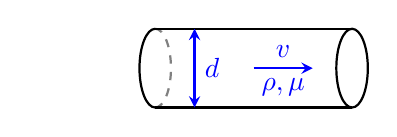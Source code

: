 \usetikzlibrary{calc,intersections,through,backgrounds}
\usetikzlibrary{decorations.pathreplacing,decorations.pathmorphing,arrows}
\begin{tikzpicture}
	\draw[dashed,color=gray, thick] (0,0) arc (-90:90:0.2 and 0.5);% right half of the left ellipse
	\draw[thick] (0,0) -- (2.5,0);% bottom line
	\draw[thick] (0,1) -- (2.5,1);% top line
	\draw[thick] (0,0) arc (270:90:0.2 and 0.5);% left half of the left ellipse
	\draw[thick] (2.5,0.5) ellipse (0.2 and 0.5);% right ellipse
    \draw[<->, >=stealth, thick,blue](0.5,0)--(0.5,1) node[right,midway] {$d$};
    \draw[->, >=stealth, thick,blue](1.25,0.5)--(2,0.5) node[above,midway] {$v$} node[below, midway]{$\rho, \mu$};
\end{tikzpicture}
